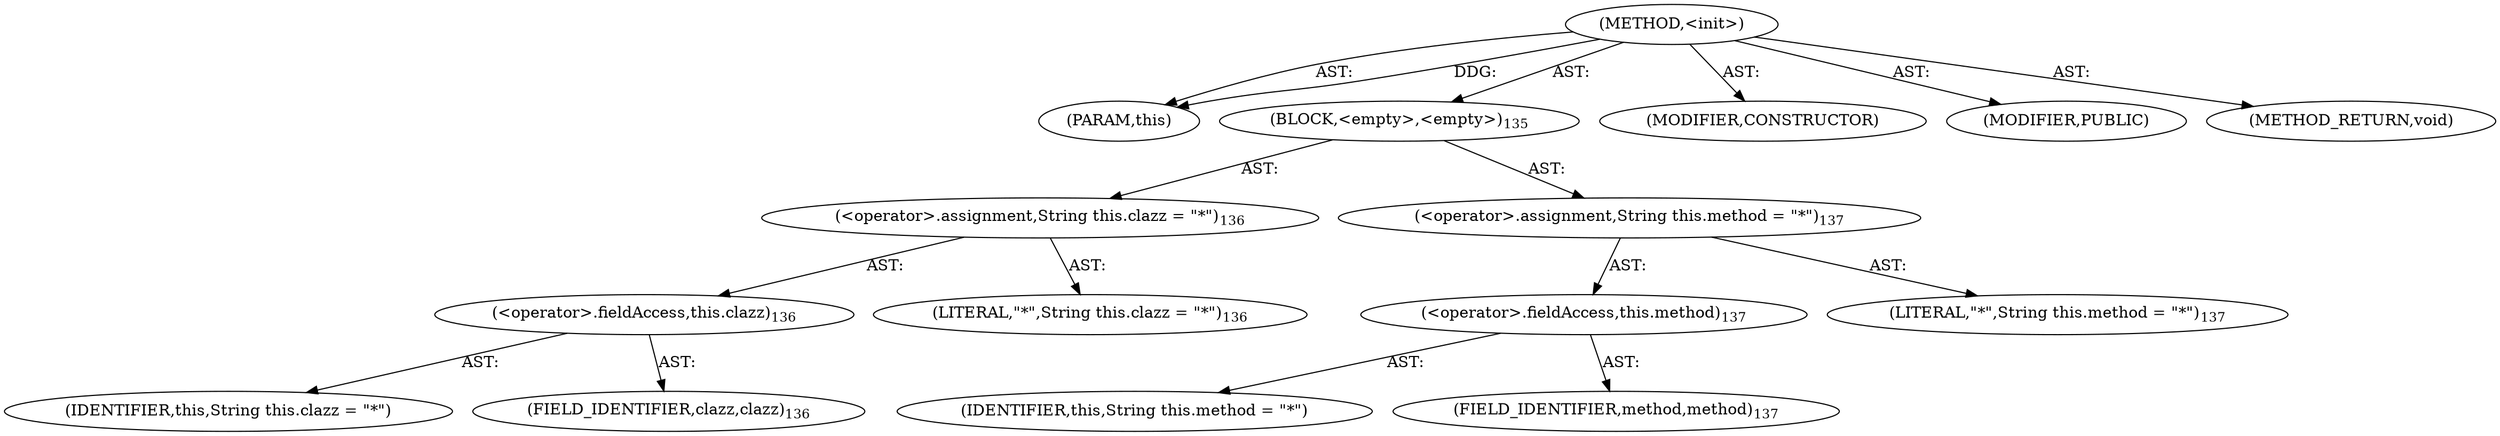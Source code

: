digraph "&lt;init&gt;" {  
"111669149706" [label = <(METHOD,&lt;init&gt;)> ]
"115964117007" [label = <(PARAM,this)> ]
"25769803794" [label = <(BLOCK,&lt;empty&gt;,&lt;empty&gt;)<SUB>135</SUB>> ]
"30064771162" [label = <(&lt;operator&gt;.assignment,String this.clazz = &quot;*&quot;)<SUB>136</SUB>> ]
"30064771163" [label = <(&lt;operator&gt;.fieldAccess,this.clazz)<SUB>136</SUB>> ]
"68719476813" [label = <(IDENTIFIER,this,String this.clazz = &quot;*&quot;)> ]
"55834574867" [label = <(FIELD_IDENTIFIER,clazz,clazz)<SUB>136</SUB>> ]
"90194313232" [label = <(LITERAL,&quot;*&quot;,String this.clazz = &quot;*&quot;)<SUB>136</SUB>> ]
"30064771164" [label = <(&lt;operator&gt;.assignment,String this.method = &quot;*&quot;)<SUB>137</SUB>> ]
"30064771165" [label = <(&lt;operator&gt;.fieldAccess,this.method)<SUB>137</SUB>> ]
"68719476814" [label = <(IDENTIFIER,this,String this.method = &quot;*&quot;)> ]
"55834574868" [label = <(FIELD_IDENTIFIER,method,method)<SUB>137</SUB>> ]
"90194313233" [label = <(LITERAL,&quot;*&quot;,String this.method = &quot;*&quot;)<SUB>137</SUB>> ]
"133143986200" [label = <(MODIFIER,CONSTRUCTOR)> ]
"133143986201" [label = <(MODIFIER,PUBLIC)> ]
"128849018890" [label = <(METHOD_RETURN,void)> ]
  "111669149706" -> "115964117007"  [ label = "AST: "] 
  "111669149706" -> "25769803794"  [ label = "AST: "] 
  "111669149706" -> "133143986200"  [ label = "AST: "] 
  "111669149706" -> "133143986201"  [ label = "AST: "] 
  "111669149706" -> "128849018890"  [ label = "AST: "] 
  "25769803794" -> "30064771162"  [ label = "AST: "] 
  "25769803794" -> "30064771164"  [ label = "AST: "] 
  "30064771162" -> "30064771163"  [ label = "AST: "] 
  "30064771162" -> "90194313232"  [ label = "AST: "] 
  "30064771163" -> "68719476813"  [ label = "AST: "] 
  "30064771163" -> "55834574867"  [ label = "AST: "] 
  "30064771164" -> "30064771165"  [ label = "AST: "] 
  "30064771164" -> "90194313233"  [ label = "AST: "] 
  "30064771165" -> "68719476814"  [ label = "AST: "] 
  "30064771165" -> "55834574868"  [ label = "AST: "] 
  "111669149706" -> "115964117007"  [ label = "DDG: "] 
}
